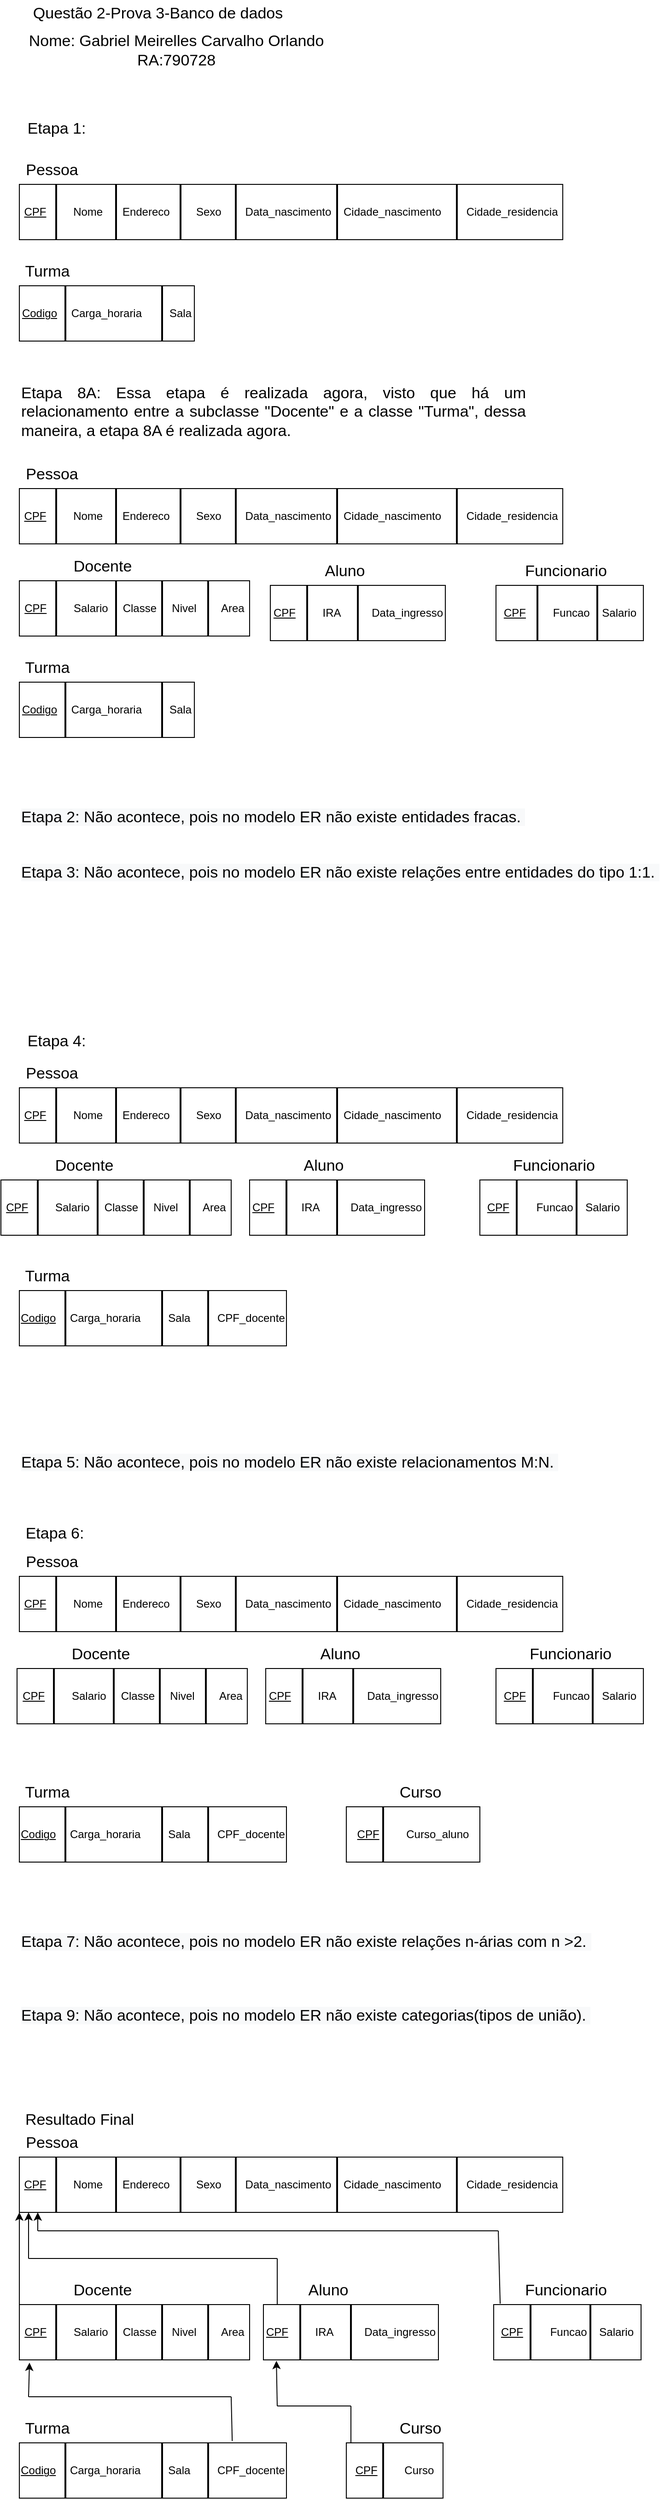 <mxfile version="17.1.2" type="google"><diagram id="omtld76mY2JEPQpi6u88" name="Page-1"><mxGraphModel grid="1" gridSize="10" guides="1" tooltips="1" connect="1" arrows="1" page="1" fold="1" pageScale="1" pageWidth="827" pageHeight="1169" math="0" shadow="0"><root><mxCell id="0"/><mxCell id="1" parent="0"/><mxCell id="bWGd0SbKXEactaCrh9MA-1" value="&lt;u&gt;CPF&lt;span style=&quot;white-space: pre&quot;&gt;&#9;&lt;/span&gt;&lt;/u&gt;&lt;span style=&quot;white-space: pre&quot;&gt;&#9;&lt;/span&gt;Nome&lt;span style=&quot;white-space: pre&quot;&gt;&#9;&lt;/span&gt;Endereco&lt;span style=&quot;white-space: pre&quot;&gt;&#9;&lt;/span&gt;&lt;span style=&quot;white-space: pre&quot;&gt;&#9;&lt;/span&gt;Sexo&lt;span style=&quot;white-space: pre&quot;&gt;&#9;&lt;/span&gt;Data_nascimento&lt;span style=&quot;white-space: pre&quot;&gt;&#9;&lt;/span&gt;Cidade_nascimento&lt;span style=&quot;white-space: pre&quot;&gt;&#9;&lt;/span&gt;Cidade_residencia" style="rounded=0;whiteSpace=wrap;html=1;" vertex="1" parent="1"><mxGeometry x="40" y="280" width="590" height="60" as="geometry"/></mxCell><mxCell id="bWGd0SbKXEactaCrh9MA-2" value="&lt;font style=&quot;font-size: 17px&quot;&gt;Etapa 1:&lt;/font&gt;" style="text;html=1;align=center;verticalAlign=middle;resizable=0;points=[];autosize=1;strokeColor=none;fillColor=none;" vertex="1" parent="1"><mxGeometry x="40" y="210" width="80" height="20" as="geometry"/></mxCell><mxCell id="bWGd0SbKXEactaCrh9MA-3" value="Pessoa" style="text;html=1;align=center;verticalAlign=middle;resizable=0;points=[];autosize=1;strokeColor=none;fillColor=none;fontSize=17;" vertex="1" parent="1"><mxGeometry x="40" y="250" width="70" height="30" as="geometry"/></mxCell><mxCell id="bWGd0SbKXEactaCrh9MA-4" value="" style="line;strokeWidth=2;direction=south;html=1;fontSize=17;" vertex="1" parent="1"><mxGeometry x="75" y="280" width="10" height="60" as="geometry"/></mxCell><mxCell id="bWGd0SbKXEactaCrh9MA-5" value="" style="line;strokeWidth=2;direction=south;html=1;fontSize=17;" vertex="1" parent="1"><mxGeometry x="140" y="280" width="10" height="60" as="geometry"/></mxCell><mxCell id="bWGd0SbKXEactaCrh9MA-6" value="" style="line;strokeWidth=2;direction=south;html=1;fontSize=17;" vertex="1" parent="1"><mxGeometry x="210" y="280" width="10" height="60" as="geometry"/></mxCell><mxCell id="bWGd0SbKXEactaCrh9MA-7" value="" style="line;strokeWidth=2;direction=south;html=1;fontSize=17;" vertex="1" parent="1"><mxGeometry x="270" y="280" width="10" height="60" as="geometry"/></mxCell><mxCell id="bWGd0SbKXEactaCrh9MA-8" value="" style="line;strokeWidth=2;direction=south;html=1;fontSize=17;" vertex="1" parent="1"><mxGeometry x="380" y="280" width="10" height="60" as="geometry"/></mxCell><mxCell id="bWGd0SbKXEactaCrh9MA-9" value="" style="line;strokeWidth=2;direction=south;html=1;fontSize=17;" vertex="1" parent="1"><mxGeometry x="510" y="280" width="10" height="60" as="geometry"/></mxCell><mxCell id="bWGd0SbKXEactaCrh9MA-10" value="&lt;u&gt;Codigo&lt;/u&gt;&lt;span style=&quot;white-space: pre&quot;&gt;&#9;&lt;/span&gt;Carga_horaria&lt;span style=&quot;white-space: pre&quot;&gt;&#9;&lt;/span&gt;&lt;span style=&quot;white-space: pre&quot;&gt;&#9;&lt;/span&gt;Sala" style="rounded=0;whiteSpace=wrap;html=1;" vertex="1" parent="1"><mxGeometry x="40" y="390" width="190" height="60" as="geometry"/></mxCell><mxCell id="bWGd0SbKXEactaCrh9MA-11" value="" style="line;strokeWidth=2;direction=south;html=1;fontSize=17;" vertex="1" parent="1"><mxGeometry x="85" y="390" width="10" height="60" as="geometry"/></mxCell><mxCell id="bWGd0SbKXEactaCrh9MA-12" value="" style="line;strokeWidth=2;direction=south;html=1;fontSize=17;" vertex="1" parent="1"><mxGeometry x="190" y="390" width="10" height="60" as="geometry"/></mxCell><mxCell id="bWGd0SbKXEactaCrh9MA-17" value="Turma" style="text;html=1;align=center;verticalAlign=middle;resizable=0;points=[];autosize=1;strokeColor=none;fillColor=none;fontSize=17;" vertex="1" parent="1"><mxGeometry x="40" y="360" width="60" height="30" as="geometry"/></mxCell><mxCell id="bWGd0SbKXEactaCrh9MA-18" value="&lt;u&gt;CPF&lt;span style=&quot;white-space: pre&quot;&gt;&#9;&lt;/span&gt;&lt;/u&gt;&lt;span style=&quot;white-space: pre&quot;&gt;&#9;&lt;/span&gt;Nome&lt;span style=&quot;white-space: pre&quot;&gt;&#9;&lt;/span&gt;Endereco&lt;span style=&quot;white-space: pre&quot;&gt;&#9;&lt;/span&gt;&lt;span style=&quot;white-space: pre&quot;&gt;&#9;&lt;/span&gt;Sexo&lt;span style=&quot;white-space: pre&quot;&gt;&#9;&lt;/span&gt;Data_nascimento&lt;span style=&quot;white-space: pre&quot;&gt;&#9;&lt;/span&gt;Cidade_nascimento&lt;span style=&quot;white-space: pre&quot;&gt;&#9;&lt;/span&gt;Cidade_residencia" style="rounded=0;whiteSpace=wrap;html=1;" vertex="1" parent="1"><mxGeometry x="40" y="610" width="590" height="60" as="geometry"/></mxCell><mxCell id="bWGd0SbKXEactaCrh9MA-19" value="Pessoa" style="text;html=1;align=center;verticalAlign=middle;resizable=0;points=[];autosize=1;strokeColor=none;fillColor=none;fontSize=17;" vertex="1" parent="1"><mxGeometry x="40" y="580" width="70" height="30" as="geometry"/></mxCell><mxCell id="bWGd0SbKXEactaCrh9MA-20" value="" style="line;strokeWidth=2;direction=south;html=1;fontSize=17;" vertex="1" parent="1"><mxGeometry x="75" y="610" width="10" height="60" as="geometry"/></mxCell><mxCell id="bWGd0SbKXEactaCrh9MA-21" value="" style="line;strokeWidth=2;direction=south;html=1;fontSize=17;" vertex="1" parent="1"><mxGeometry x="140" y="610" width="10" height="60" as="geometry"/></mxCell><mxCell id="bWGd0SbKXEactaCrh9MA-22" value="" style="line;strokeWidth=2;direction=south;html=1;fontSize=17;" vertex="1" parent="1"><mxGeometry x="210" y="610" width="10" height="60" as="geometry"/></mxCell><mxCell id="bWGd0SbKXEactaCrh9MA-23" value="" style="line;strokeWidth=2;direction=south;html=1;fontSize=17;" vertex="1" parent="1"><mxGeometry x="270" y="610" width="10" height="60" as="geometry"/></mxCell><mxCell id="bWGd0SbKXEactaCrh9MA-24" value="" style="line;strokeWidth=2;direction=south;html=1;fontSize=17;" vertex="1" parent="1"><mxGeometry x="380" y="610" width="10" height="60" as="geometry"/></mxCell><mxCell id="bWGd0SbKXEactaCrh9MA-25" value="" style="line;strokeWidth=2;direction=south;html=1;fontSize=17;" vertex="1" parent="1"><mxGeometry x="510" y="610" width="10" height="60" as="geometry"/></mxCell><mxCell id="bWGd0SbKXEactaCrh9MA-26" value="&lt;u&gt;Codigo&lt;/u&gt;&lt;span style=&quot;white-space: pre&quot;&gt;&#9;&lt;/span&gt;Carga_horaria&lt;span style=&quot;white-space: pre&quot;&gt;&#9;&lt;/span&gt;&lt;span style=&quot;white-space: pre&quot;&gt;&#9;&lt;/span&gt;Sala" style="rounded=0;whiteSpace=wrap;html=1;" vertex="1" parent="1"><mxGeometry x="40" y="820" width="190" height="60" as="geometry"/></mxCell><mxCell id="bWGd0SbKXEactaCrh9MA-27" value="" style="line;strokeWidth=2;direction=south;html=1;fontSize=17;" vertex="1" parent="1"><mxGeometry x="85" y="820" width="10" height="60" as="geometry"/></mxCell><mxCell id="bWGd0SbKXEactaCrh9MA-28" value="" style="line;strokeWidth=2;direction=south;html=1;fontSize=17;" vertex="1" parent="1"><mxGeometry x="190" y="820" width="10" height="60" as="geometry"/></mxCell><mxCell id="bWGd0SbKXEactaCrh9MA-29" value="Turma" style="text;html=1;align=center;verticalAlign=middle;resizable=0;points=[];autosize=1;strokeColor=none;fillColor=none;fontSize=17;" vertex="1" parent="1"><mxGeometry x="40" y="790" width="60" height="30" as="geometry"/></mxCell><mxCell id="bWGd0SbKXEactaCrh9MA-32" value="&lt;u&gt;CPF&lt;span style=&quot;white-space: pre&quot;&gt;&#9;&lt;/span&gt;&lt;/u&gt;&lt;span style=&quot;white-space: pre&quot;&gt;&#9;&lt;/span&gt;Salario&lt;span style=&quot;white-space: pre&quot;&gt;&#9;&lt;/span&gt;Classe&lt;span style=&quot;white-space: pre&quot;&gt;&#9;&lt;/span&gt;Nivel&lt;span style=&quot;white-space: pre&quot;&gt;&#9;&lt;/span&gt;Area" style="rounded=0;whiteSpace=wrap;html=1;" vertex="1" parent="1"><mxGeometry x="40" y="710" width="250" height="60" as="geometry"/></mxCell><mxCell id="bWGd0SbKXEactaCrh9MA-33" value="" style="line;strokeWidth=2;direction=south;html=1;fontSize=17;" vertex="1" parent="1"><mxGeometry x="75" y="710" width="10" height="60" as="geometry"/></mxCell><mxCell id="bWGd0SbKXEactaCrh9MA-34" value="" style="line;strokeWidth=2;direction=south;html=1;fontSize=17;" vertex="1" parent="1"><mxGeometry x="140" y="710" width="10" height="60" as="geometry"/></mxCell><mxCell id="bWGd0SbKXEactaCrh9MA-35" value="" style="line;strokeWidth=2;direction=south;html=1;fontSize=17;" vertex="1" parent="1"><mxGeometry x="190" y="710" width="10" height="60" as="geometry"/></mxCell><mxCell id="bWGd0SbKXEactaCrh9MA-39" value="Docente" style="text;html=1;align=center;verticalAlign=middle;resizable=0;points=[];autosize=1;strokeColor=none;fillColor=none;fontSize=17;" vertex="1" parent="1"><mxGeometry x="90" y="680" width="80" height="30" as="geometry"/></mxCell><mxCell id="bWGd0SbKXEactaCrh9MA-40" value="&lt;u&gt;CPF&lt;span style=&quot;white-space: pre&quot;&gt;&#9;&lt;/span&gt;&lt;/u&gt;&lt;span style=&quot;white-space: pre&quot;&gt;&#9;&lt;/span&gt;IRA&lt;span style=&quot;white-space: pre&quot;&gt;&#9;&lt;/span&gt;&lt;span style=&quot;white-space: pre&quot;&gt;&#9;&lt;/span&gt;Data_ingresso" style="rounded=0;whiteSpace=wrap;html=1;" vertex="1" parent="1"><mxGeometry x="312.5" y="715" width="190" height="60" as="geometry"/></mxCell><mxCell id="bWGd0SbKXEactaCrh9MA-41" value="" style="line;strokeWidth=2;direction=south;html=1;fontSize=17;" vertex="1" parent="1"><mxGeometry x="347.5" y="715" width="10" height="60" as="geometry"/></mxCell><mxCell id="bWGd0SbKXEactaCrh9MA-42" value="" style="line;strokeWidth=2;direction=south;html=1;fontSize=17;" vertex="1" parent="1"><mxGeometry x="402.5" y="715" width="10" height="60" as="geometry"/></mxCell><mxCell id="bWGd0SbKXEactaCrh9MA-44" value="Aluno" style="text;html=1;align=center;verticalAlign=middle;resizable=0;points=[];autosize=1;strokeColor=none;fillColor=none;fontSize=17;" vertex="1" parent="1"><mxGeometry x="362.5" y="685" width="60" height="30" as="geometry"/></mxCell><mxCell id="bWGd0SbKXEactaCrh9MA-45" value="&lt;u&gt;CPF&lt;span style=&quot;white-space: pre&quot;&gt;&#9;&lt;/span&gt;&lt;/u&gt;&lt;span style=&quot;white-space: pre&quot;&gt;&#9;&lt;/span&gt;Funcao&lt;span style=&quot;white-space: pre&quot;&gt;&#9;&lt;/span&gt;Salario" style="rounded=0;whiteSpace=wrap;html=1;" vertex="1" parent="1"><mxGeometry x="557.5" y="715" width="160" height="60" as="geometry"/></mxCell><mxCell id="bWGd0SbKXEactaCrh9MA-46" value="" style="line;strokeWidth=2;direction=south;html=1;fontSize=17;" vertex="1" parent="1"><mxGeometry x="597.5" y="715" width="10" height="60" as="geometry"/></mxCell><mxCell id="bWGd0SbKXEactaCrh9MA-47" value="" style="line;strokeWidth=2;direction=south;html=1;fontSize=17;" vertex="1" parent="1"><mxGeometry x="662.5" y="715" width="10" height="60" as="geometry"/></mxCell><mxCell id="bWGd0SbKXEactaCrh9MA-48" value="Funcionario" style="text;html=1;align=center;verticalAlign=middle;resizable=0;points=[];autosize=1;strokeColor=none;fillColor=none;fontSize=17;" vertex="1" parent="1"><mxGeometry x="582.5" y="685" width="100" height="30" as="geometry"/></mxCell><mxCell id="bWGd0SbKXEactaCrh9MA-50" value="&lt;u&gt;CPF&lt;span style=&quot;white-space: pre&quot;&gt;&#9;&lt;/span&gt;&lt;/u&gt;&lt;span style=&quot;white-space: pre&quot;&gt;&#9;&lt;/span&gt;Nome&lt;span style=&quot;white-space: pre&quot;&gt;&#9;&lt;/span&gt;Endereco&lt;span style=&quot;white-space: pre&quot;&gt;&#9;&lt;/span&gt;&lt;span style=&quot;white-space: pre&quot;&gt;&#9;&lt;/span&gt;Sexo&lt;span style=&quot;white-space: pre&quot;&gt;&#9;&lt;/span&gt;Data_nascimento&lt;span style=&quot;white-space: pre&quot;&gt;&#9;&lt;/span&gt;Cidade_nascimento&lt;span style=&quot;white-space: pre&quot;&gt;&#9;&lt;/span&gt;Cidade_residencia" style="rounded=0;whiteSpace=wrap;html=1;" vertex="1" parent="1"><mxGeometry x="40" y="1260" width="590" height="60" as="geometry"/></mxCell><mxCell id="bWGd0SbKXEactaCrh9MA-51" value="Pessoa" style="text;html=1;align=center;verticalAlign=middle;resizable=0;points=[];autosize=1;strokeColor=none;fillColor=none;fontSize=17;" vertex="1" parent="1"><mxGeometry x="40" y="1230" width="70" height="30" as="geometry"/></mxCell><mxCell id="bWGd0SbKXEactaCrh9MA-52" value="" style="line;strokeWidth=2;direction=south;html=1;fontSize=17;" vertex="1" parent="1"><mxGeometry x="75" y="1260" width="10" height="60" as="geometry"/></mxCell><mxCell id="bWGd0SbKXEactaCrh9MA-53" value="" style="line;strokeWidth=2;direction=south;html=1;fontSize=17;" vertex="1" parent="1"><mxGeometry x="140" y="1260" width="10" height="60" as="geometry"/></mxCell><mxCell id="bWGd0SbKXEactaCrh9MA-54" value="" style="line;strokeWidth=2;direction=south;html=1;fontSize=17;" vertex="1" parent="1"><mxGeometry x="210" y="1260" width="10" height="60" as="geometry"/></mxCell><mxCell id="bWGd0SbKXEactaCrh9MA-55" value="" style="line;strokeWidth=2;direction=south;html=1;fontSize=17;" vertex="1" parent="1"><mxGeometry x="270" y="1260" width="10" height="60" as="geometry"/></mxCell><mxCell id="bWGd0SbKXEactaCrh9MA-56" value="" style="line;strokeWidth=2;direction=south;html=1;fontSize=17;" vertex="1" parent="1"><mxGeometry x="380" y="1260" width="10" height="60" as="geometry"/></mxCell><mxCell id="bWGd0SbKXEactaCrh9MA-57" value="" style="line;strokeWidth=2;direction=south;html=1;fontSize=17;" vertex="1" parent="1"><mxGeometry x="510" y="1260" width="10" height="60" as="geometry"/></mxCell><mxCell id="bWGd0SbKXEactaCrh9MA-58" value="&lt;u&gt;Codigo&lt;/u&gt;&lt;span style=&quot;white-space: pre&quot;&gt;&#9;&lt;/span&gt;Carga_horaria&lt;span style=&quot;white-space: pre&quot;&gt;&#9;&lt;/span&gt;&lt;span style=&quot;white-space: pre&quot;&gt;&#9;&lt;/span&gt;Sala&lt;span style=&quot;white-space: pre&quot;&gt;&#9;&lt;/span&gt;&lt;span style=&quot;white-space: pre&quot;&gt;&#9;&lt;/span&gt;CPF_docente" style="rounded=0;whiteSpace=wrap;html=1;" vertex="1" parent="1"><mxGeometry x="40" y="1480" width="290" height="60" as="geometry"/></mxCell><mxCell id="bWGd0SbKXEactaCrh9MA-59" value="" style="line;strokeWidth=2;direction=south;html=1;fontSize=17;" vertex="1" parent="1"><mxGeometry x="85" y="1480" width="10" height="60" as="geometry"/></mxCell><mxCell id="bWGd0SbKXEactaCrh9MA-60" value="" style="line;strokeWidth=2;direction=south;html=1;fontSize=17;" vertex="1" parent="1"><mxGeometry x="190" y="1480" width="10" height="60" as="geometry"/></mxCell><mxCell id="bWGd0SbKXEactaCrh9MA-61" value="Turma" style="text;html=1;align=center;verticalAlign=middle;resizable=0;points=[];autosize=1;strokeColor=none;fillColor=none;fontSize=17;" vertex="1" parent="1"><mxGeometry x="40" y="1450" width="60" height="30" as="geometry"/></mxCell><mxCell id="bWGd0SbKXEactaCrh9MA-62" value="&lt;font style=&quot;font-size: 17px&quot;&gt;Etapa 4:&lt;/font&gt;" style="text;html=1;align=center;verticalAlign=middle;resizable=0;points=[];autosize=1;strokeColor=none;fillColor=none;" vertex="1" parent="1"><mxGeometry x="40" y="1200" width="80" height="20" as="geometry"/></mxCell><mxCell id="bWGd0SbKXEactaCrh9MA-68" value="&lt;u&gt;CPF&lt;span style=&quot;white-space: pre&quot;&gt;&#9;&lt;/span&gt;&lt;/u&gt;&lt;span style=&quot;white-space: pre&quot;&gt;&#9;&lt;/span&gt;IRA&lt;span style=&quot;white-space: pre&quot;&gt;&#9;&lt;/span&gt;&lt;span style=&quot;white-space: pre&quot;&gt;&#9;&lt;/span&gt;Data_ingresso" style="rounded=0;whiteSpace=wrap;html=1;" vertex="1" parent="1"><mxGeometry x="290" y="1360" width="190" height="60" as="geometry"/></mxCell><mxCell id="bWGd0SbKXEactaCrh9MA-69" value="" style="line;strokeWidth=2;direction=south;html=1;fontSize=17;" vertex="1" parent="1"><mxGeometry x="325" y="1360" width="10" height="60" as="geometry"/></mxCell><mxCell id="bWGd0SbKXEactaCrh9MA-70" value="" style="line;strokeWidth=2;direction=south;html=1;fontSize=17;" vertex="1" parent="1"><mxGeometry x="380" y="1360" width="10" height="60" as="geometry"/></mxCell><mxCell id="bWGd0SbKXEactaCrh9MA-71" value="Aluno" style="text;html=1;align=center;verticalAlign=middle;resizable=0;points=[];autosize=1;strokeColor=none;fillColor=none;fontSize=17;" vertex="1" parent="1"><mxGeometry x="340" y="1330" width="60" height="30" as="geometry"/></mxCell><mxCell id="bWGd0SbKXEactaCrh9MA-72" value="&lt;u&gt;CPF&lt;span style=&quot;white-space: pre&quot;&gt;&#9;&lt;/span&gt;&lt;/u&gt;&lt;span style=&quot;white-space: pre&quot;&gt;&#9;&lt;/span&gt;Funcao&lt;span style=&quot;white-space: pre&quot;&gt;&#9;&lt;/span&gt;Salario" style="rounded=0;whiteSpace=wrap;html=1;" vertex="1" parent="1"><mxGeometry x="540" y="1360" width="160" height="60" as="geometry"/></mxCell><mxCell id="bWGd0SbKXEactaCrh9MA-73" value="" style="line;strokeWidth=2;direction=south;html=1;fontSize=17;" vertex="1" parent="1"><mxGeometry x="575" y="1360" width="10" height="60" as="geometry"/></mxCell><mxCell id="bWGd0SbKXEactaCrh9MA-74" value="" style="line;strokeWidth=2;direction=south;html=1;fontSize=17;" vertex="1" parent="1"><mxGeometry x="640" y="1360" width="10" height="60" as="geometry"/></mxCell><mxCell id="bWGd0SbKXEactaCrh9MA-75" value="Funcionario" style="text;html=1;align=center;verticalAlign=middle;resizable=0;points=[];autosize=1;strokeColor=none;fillColor=none;fontSize=17;" vertex="1" parent="1"><mxGeometry x="570" y="1330" width="100" height="30" as="geometry"/></mxCell><mxCell id="bWGd0SbKXEactaCrh9MA-77" value="" style="line;strokeWidth=2;direction=south;html=1;fontSize=17;" vertex="1" parent="1"><mxGeometry x="240" y="1480" width="10" height="60" as="geometry"/></mxCell><mxCell id="bWGd0SbKXEactaCrh9MA-78" value="&lt;u&gt;CPF&lt;span style=&quot;white-space: pre&quot;&gt;&#9;&lt;/span&gt;&lt;/u&gt;&lt;span style=&quot;white-space: pre&quot;&gt;&#9;&lt;/span&gt;Nome&lt;span style=&quot;white-space: pre&quot;&gt;&#9;&lt;/span&gt;Endereco&lt;span style=&quot;white-space: pre&quot;&gt;&#9;&lt;/span&gt;&lt;span style=&quot;white-space: pre&quot;&gt;&#9;&lt;/span&gt;Sexo&lt;span style=&quot;white-space: pre&quot;&gt;&#9;&lt;/span&gt;Data_nascimento&lt;span style=&quot;white-space: pre&quot;&gt;&#9;&lt;/span&gt;Cidade_nascimento&lt;span style=&quot;white-space: pre&quot;&gt;&#9;&lt;/span&gt;Cidade_residencia" style="rounded=0;whiteSpace=wrap;html=1;" vertex="1" parent="1"><mxGeometry x="40" y="1790" width="590" height="60" as="geometry"/></mxCell><mxCell id="bWGd0SbKXEactaCrh9MA-79" value="Pessoa" style="text;html=1;align=center;verticalAlign=middle;resizable=0;points=[];autosize=1;strokeColor=none;fillColor=none;fontSize=17;" vertex="1" parent="1"><mxGeometry x="40" y="1760" width="70" height="30" as="geometry"/></mxCell><mxCell id="bWGd0SbKXEactaCrh9MA-80" value="" style="line;strokeWidth=2;direction=south;html=1;fontSize=17;" vertex="1" parent="1"><mxGeometry x="75" y="1790" width="10" height="60" as="geometry"/></mxCell><mxCell id="bWGd0SbKXEactaCrh9MA-81" value="" style="line;strokeWidth=2;direction=south;html=1;fontSize=17;" vertex="1" parent="1"><mxGeometry x="140" y="1790" width="10" height="60" as="geometry"/></mxCell><mxCell id="bWGd0SbKXEactaCrh9MA-82" value="" style="line;strokeWidth=2;direction=south;html=1;fontSize=17;" vertex="1" parent="1"><mxGeometry x="210" y="1790" width="10" height="60" as="geometry"/></mxCell><mxCell id="bWGd0SbKXEactaCrh9MA-83" value="" style="line;strokeWidth=2;direction=south;html=1;fontSize=17;" vertex="1" parent="1"><mxGeometry x="270" y="1790" width="10" height="60" as="geometry"/></mxCell><mxCell id="bWGd0SbKXEactaCrh9MA-84" value="" style="line;strokeWidth=2;direction=south;html=1;fontSize=17;" vertex="1" parent="1"><mxGeometry x="380" y="1790" width="10" height="60" as="geometry"/></mxCell><mxCell id="bWGd0SbKXEactaCrh9MA-85" value="" style="line;strokeWidth=2;direction=south;html=1;fontSize=17;" vertex="1" parent="1"><mxGeometry x="510" y="1790" width="10" height="60" as="geometry"/></mxCell><mxCell id="bWGd0SbKXEactaCrh9MA-86" value="&lt;u&gt;Codigo&lt;/u&gt;&lt;span style=&quot;white-space: pre&quot;&gt;&#9;&lt;/span&gt;Carga_horaria&lt;span style=&quot;white-space: pre&quot;&gt;&#9;&lt;/span&gt;&lt;span style=&quot;white-space: pre&quot;&gt;&#9;&lt;/span&gt;Sala&lt;span style=&quot;white-space: pre&quot;&gt;&#9;&lt;/span&gt;&lt;span style=&quot;white-space: pre&quot;&gt;&#9;&lt;/span&gt;CPF_docente" style="rounded=0;whiteSpace=wrap;html=1;" vertex="1" parent="1"><mxGeometry x="40" y="2040" width="290" height="60" as="geometry"/></mxCell><mxCell id="bWGd0SbKXEactaCrh9MA-87" value="" style="line;strokeWidth=2;direction=south;html=1;fontSize=17;" vertex="1" parent="1"><mxGeometry x="85" y="2040" width="10" height="60" as="geometry"/></mxCell><mxCell id="bWGd0SbKXEactaCrh9MA-88" value="" style="line;strokeWidth=2;direction=south;html=1;fontSize=17;" vertex="1" parent="1"><mxGeometry x="190" y="2040" width="10" height="60" as="geometry"/></mxCell><mxCell id="bWGd0SbKXEactaCrh9MA-89" value="Turma" style="text;html=1;align=center;verticalAlign=middle;resizable=0;points=[];autosize=1;strokeColor=none;fillColor=none;fontSize=17;" vertex="1" parent="1"><mxGeometry x="40" y="2010" width="60" height="30" as="geometry"/></mxCell><mxCell id="bWGd0SbKXEactaCrh9MA-90" value="&lt;font style=&quot;font-size: 17px&quot;&gt;Etapa 6:&lt;/font&gt;" style="text;html=1;align=center;verticalAlign=middle;resizable=0;points=[];autosize=1;strokeColor=none;fillColor=none;" vertex="1" parent="1"><mxGeometry x="37.5" y="1734" width="80" height="20" as="geometry"/></mxCell><mxCell id="bWGd0SbKXEactaCrh9MA-104" value="" style="line;strokeWidth=2;direction=south;html=1;fontSize=17;" vertex="1" parent="1"><mxGeometry x="240" y="2040" width="10" height="60" as="geometry"/></mxCell><mxCell id="bWGd0SbKXEactaCrh9MA-105" value="&lt;u&gt;CPF&lt;span style=&quot;white-space: pre&quot;&gt;&#9;&lt;/span&gt;&lt;/u&gt;&lt;span style=&quot;white-space: pre&quot;&gt;&#9;&lt;/span&gt;Curso_aluno" style="rounded=0;whiteSpace=wrap;html=1;" vertex="1" parent="1"><mxGeometry x="395" y="2040" width="145" height="60" as="geometry"/></mxCell><mxCell id="bWGd0SbKXEactaCrh9MA-106" value="" style="line;strokeWidth=2;direction=south;html=1;fontSize=17;" vertex="1" parent="1"><mxGeometry x="430" y="2040" width="10" height="60" as="geometry"/></mxCell><mxCell id="bWGd0SbKXEactaCrh9MA-108" value="Curso" style="text;html=1;align=center;verticalAlign=middle;resizable=0;points=[];autosize=1;strokeColor=none;fillColor=none;fontSize=17;" vertex="1" parent="1"><mxGeometry x="445" y="2010" width="60" height="30" as="geometry"/></mxCell><mxCell id="bWGd0SbKXEactaCrh9MA-109" value="&lt;u&gt;CPF&lt;span style=&quot;white-space: pre&quot;&gt;&#9;&lt;/span&gt;&lt;/u&gt;&lt;span style=&quot;white-space: pre&quot;&gt;&#9;&lt;/span&gt;Nome&lt;span style=&quot;white-space: pre&quot;&gt;&#9;&lt;/span&gt;Endereco&lt;span style=&quot;white-space: pre&quot;&gt;&#9;&lt;/span&gt;&lt;span style=&quot;white-space: pre&quot;&gt;&#9;&lt;/span&gt;Sexo&lt;span style=&quot;white-space: pre&quot;&gt;&#9;&lt;/span&gt;Data_nascimento&lt;span style=&quot;white-space: pre&quot;&gt;&#9;&lt;/span&gt;Cidade_nascimento&lt;span style=&quot;white-space: pre&quot;&gt;&#9;&lt;/span&gt;Cidade_residencia" style="rounded=0;whiteSpace=wrap;html=1;" vertex="1" parent="1"><mxGeometry x="40" y="2420" width="590" height="60" as="geometry"/></mxCell><mxCell id="bWGd0SbKXEactaCrh9MA-110" value="Pessoa" style="text;html=1;align=center;verticalAlign=middle;resizable=0;points=[];autosize=1;strokeColor=none;fillColor=none;fontSize=17;" vertex="1" parent="1"><mxGeometry x="40" y="2390" width="70" height="30" as="geometry"/></mxCell><mxCell id="bWGd0SbKXEactaCrh9MA-111" value="" style="line;strokeWidth=2;direction=south;html=1;fontSize=17;" vertex="1" parent="1"><mxGeometry x="75" y="2420" width="10" height="60" as="geometry"/></mxCell><mxCell id="bWGd0SbKXEactaCrh9MA-112" value="" style="line;strokeWidth=2;direction=south;html=1;fontSize=17;" vertex="1" parent="1"><mxGeometry x="140" y="2420" width="10" height="60" as="geometry"/></mxCell><mxCell id="bWGd0SbKXEactaCrh9MA-113" value="" style="line;strokeWidth=2;direction=south;html=1;fontSize=17;" vertex="1" parent="1"><mxGeometry x="210" y="2420" width="10" height="60" as="geometry"/></mxCell><mxCell id="bWGd0SbKXEactaCrh9MA-114" value="" style="line;strokeWidth=2;direction=south;html=1;fontSize=17;" vertex="1" parent="1"><mxGeometry x="270" y="2420" width="10" height="60" as="geometry"/></mxCell><mxCell id="bWGd0SbKXEactaCrh9MA-115" value="" style="line;strokeWidth=2;direction=south;html=1;fontSize=17;" vertex="1" parent="1"><mxGeometry x="380" y="2420" width="10" height="60" as="geometry"/></mxCell><mxCell id="bWGd0SbKXEactaCrh9MA-116" value="" style="line;strokeWidth=2;direction=south;html=1;fontSize=17;" vertex="1" parent="1"><mxGeometry x="510" y="2420" width="10" height="60" as="geometry"/></mxCell><mxCell id="bWGd0SbKXEactaCrh9MA-117" value="&lt;u&gt;Codigo&lt;/u&gt;&lt;span style=&quot;white-space: pre&quot;&gt;&#9;&lt;/span&gt;Carga_horaria&lt;span style=&quot;white-space: pre&quot;&gt;&#9;&lt;/span&gt;&lt;span style=&quot;white-space: pre&quot;&gt;&#9;&lt;/span&gt;Sala&lt;span style=&quot;white-space: pre&quot;&gt;&#9;&lt;/span&gt;&lt;span style=&quot;white-space: pre&quot;&gt;&#9;&lt;/span&gt;CPF_docente" style="rounded=0;whiteSpace=wrap;html=1;" vertex="1" parent="1"><mxGeometry x="40" y="2730" width="290" height="60" as="geometry"/></mxCell><mxCell id="bWGd0SbKXEactaCrh9MA-118" value="" style="line;strokeWidth=2;direction=south;html=1;fontSize=17;" vertex="1" parent="1"><mxGeometry x="85" y="2730" width="10" height="60" as="geometry"/></mxCell><mxCell id="bWGd0SbKXEactaCrh9MA-119" value="" style="line;strokeWidth=2;direction=south;html=1;fontSize=17;" vertex="1" parent="1"><mxGeometry x="190" y="2730" width="10" height="60" as="geometry"/></mxCell><mxCell id="bWGd0SbKXEactaCrh9MA-120" value="Turma" style="text;html=1;align=center;verticalAlign=middle;resizable=0;points=[];autosize=1;strokeColor=none;fillColor=none;fontSize=17;" vertex="1" parent="1"><mxGeometry x="40" y="2700" width="60" height="30" as="geometry"/></mxCell><mxCell id="bWGd0SbKXEactaCrh9MA-121" value="&lt;font style=&quot;font-size: 17px&quot;&gt;Resultado Final&lt;/font&gt;" style="text;html=1;align=center;verticalAlign=middle;resizable=0;points=[];autosize=1;strokeColor=none;fillColor=none;" vertex="1" parent="1"><mxGeometry x="40" y="2370" width="130" height="20" as="geometry"/></mxCell><mxCell id="bWGd0SbKXEactaCrh9MA-127" value="&lt;u&gt;CPF&lt;span style=&quot;white-space: pre&quot;&gt;&#9;&lt;/span&gt;&lt;/u&gt;&lt;span style=&quot;white-space: pre&quot;&gt;&#9;&lt;/span&gt;IRA&lt;span style=&quot;white-space: pre&quot;&gt;&#9;&lt;/span&gt;&lt;span style=&quot;white-space: pre&quot;&gt;&#9;&lt;/span&gt;Data_ingresso" style="rounded=0;whiteSpace=wrap;html=1;" vertex="1" parent="1"><mxGeometry x="305" y="2580" width="190" height="60" as="geometry"/></mxCell><mxCell id="bWGd0SbKXEactaCrh9MA-128" value="" style="line;strokeWidth=2;direction=south;html=1;fontSize=17;" vertex="1" parent="1"><mxGeometry x="340" y="2580" width="10" height="60" as="geometry"/></mxCell><mxCell id="bWGd0SbKXEactaCrh9MA-129" value="" style="line;strokeWidth=2;direction=south;html=1;fontSize=17;" vertex="1" parent="1"><mxGeometry x="395" y="2580" width="10" height="60" as="geometry"/></mxCell><mxCell id="bWGd0SbKXEactaCrh9MA-130" value="Aluno" style="text;html=1;align=center;verticalAlign=middle;resizable=0;points=[];autosize=1;strokeColor=none;fillColor=none;fontSize=17;" vertex="1" parent="1"><mxGeometry x="345" y="2550" width="60" height="30" as="geometry"/></mxCell><mxCell id="bWGd0SbKXEactaCrh9MA-131" value="&lt;u&gt;CPF&lt;span style=&quot;white-space: pre&quot;&gt;&#9;&lt;/span&gt;&lt;/u&gt;&lt;span style=&quot;white-space: pre&quot;&gt;&#9;&lt;/span&gt;Funcao&lt;span style=&quot;white-space: pre&quot;&gt;&#9;&lt;/span&gt;Salario" style="rounded=0;whiteSpace=wrap;html=1;" vertex="1" parent="1"><mxGeometry x="555" y="2580" width="160" height="60" as="geometry"/></mxCell><mxCell id="bWGd0SbKXEactaCrh9MA-132" value="" style="line;strokeWidth=2;direction=south;html=1;fontSize=17;" vertex="1" parent="1"><mxGeometry x="590" y="2580" width="10" height="60" as="geometry"/></mxCell><mxCell id="bWGd0SbKXEactaCrh9MA-133" value="" style="line;strokeWidth=2;direction=south;html=1;fontSize=17;" vertex="1" parent="1"><mxGeometry x="655" y="2580" width="10" height="60" as="geometry"/></mxCell><mxCell id="bWGd0SbKXEactaCrh9MA-134" value="Funcionario" style="text;html=1;align=center;verticalAlign=middle;resizable=0;points=[];autosize=1;strokeColor=none;fillColor=none;fontSize=17;" vertex="1" parent="1"><mxGeometry x="582.5" y="2550" width="100" height="30" as="geometry"/></mxCell><mxCell id="bWGd0SbKXEactaCrh9MA-135" value="" style="line;strokeWidth=2;direction=south;html=1;fontSize=17;" vertex="1" parent="1"><mxGeometry x="240" y="2730" width="10" height="60" as="geometry"/></mxCell><mxCell id="bWGd0SbKXEactaCrh9MA-136" value="&lt;u&gt;CPF&lt;span style=&quot;white-space: pre&quot;&gt;&#9;&lt;/span&gt;&lt;/u&gt;&lt;span style=&quot;white-space: pre&quot;&gt;&#9;&lt;/span&gt;Curso" style="rounded=0;whiteSpace=wrap;html=1;" vertex="1" parent="1"><mxGeometry x="395" y="2730" width="105" height="60" as="geometry"/></mxCell><mxCell id="bWGd0SbKXEactaCrh9MA-137" value="" style="line;strokeWidth=2;direction=south;html=1;fontSize=17;" vertex="1" parent="1"><mxGeometry x="430" y="2730" width="10" height="60" as="geometry"/></mxCell><mxCell id="bWGd0SbKXEactaCrh9MA-138" value="Curso" style="text;html=1;align=center;verticalAlign=middle;resizable=0;points=[];autosize=1;strokeColor=none;fillColor=none;fontSize=17;" vertex="1" parent="1"><mxGeometry x="445" y="2700" width="60" height="30" as="geometry"/></mxCell><mxCell id="bWGd0SbKXEactaCrh9MA-142" value="" style="endArrow=none;html=1;rounded=0;fontSize=17;exitX=0.797;exitY=-0.033;exitDx=0;exitDy=0;exitPerimeter=0;" edge="1" parent="1" source="bWGd0SbKXEactaCrh9MA-117"><mxGeometry width="50" height="50" relative="1" as="geometry"><mxPoint x="430" y="2650" as="sourcePoint"/><mxPoint x="270" y="2680" as="targetPoint"/></mxGeometry></mxCell><mxCell id="bWGd0SbKXEactaCrh9MA-144" value="" style="endArrow=none;html=1;rounded=0;fontSize=17;" edge="1" parent="1"><mxGeometry width="50" height="50" relative="1" as="geometry"><mxPoint x="270" y="2680" as="sourcePoint"/><mxPoint x="50" y="2680" as="targetPoint"/></mxGeometry></mxCell><mxCell id="bWGd0SbKXEactaCrh9MA-145" value="" style="endArrow=classic;html=1;rounded=0;fontSize=17;entryX=0.058;entryY=1.05;entryDx=0;entryDy=0;entryPerimeter=0;" edge="1" parent="1"><mxGeometry width="50" height="50" relative="1" as="geometry"><mxPoint x="50" y="2680" as="sourcePoint"/><mxPoint x="51.02" y="2643" as="targetPoint"/></mxGeometry></mxCell><mxCell id="bWGd0SbKXEactaCrh9MA-146" value="" style="endArrow=classic;html=1;rounded=0;fontSize=17;entryX=0;entryY=1;entryDx=0;entryDy=0;exitX=0;exitY=0;exitDx=0;exitDy=0;" edge="1" parent="1" target="bWGd0SbKXEactaCrh9MA-109"><mxGeometry width="50" height="50" relative="1" as="geometry"><mxPoint x="40" y="2580" as="sourcePoint"/><mxPoint x="480" y="2540" as="targetPoint"/></mxGeometry></mxCell><mxCell id="bWGd0SbKXEactaCrh9MA-147" value="" style="endArrow=none;html=1;rounded=0;fontSize=17;" edge="1" parent="1"><mxGeometry width="50" height="50" relative="1" as="geometry"><mxPoint x="320" y="2580" as="sourcePoint"/><mxPoint x="320" y="2530" as="targetPoint"/></mxGeometry></mxCell><mxCell id="bWGd0SbKXEactaCrh9MA-148" value="" style="endArrow=none;html=1;rounded=0;fontSize=17;" edge="1" parent="1"><mxGeometry width="50" height="50" relative="1" as="geometry"><mxPoint x="50" y="2530" as="sourcePoint"/><mxPoint x="280" y="2530" as="targetPoint"/></mxGeometry></mxCell><mxCell id="bWGd0SbKXEactaCrh9MA-149" value="" style="endArrow=classic;html=1;rounded=0;fontSize=17;" edge="1" parent="1"><mxGeometry width="50" height="50" relative="1" as="geometry"><mxPoint x="50" y="2530" as="sourcePoint"/><mxPoint x="50" y="2480" as="targetPoint"/></mxGeometry></mxCell><mxCell id="bWGd0SbKXEactaCrh9MA-150" value="" style="endArrow=none;html=1;rounded=0;fontSize=17;entryX=0.044;entryY=-0.017;entryDx=0;entryDy=0;entryPerimeter=0;" edge="1" parent="1" target="bWGd0SbKXEactaCrh9MA-131"><mxGeometry width="50" height="50" relative="1" as="geometry"><mxPoint x="560" y="2500" as="sourcePoint"/><mxPoint x="530" y="2580" as="targetPoint"/></mxGeometry></mxCell><mxCell id="bWGd0SbKXEactaCrh9MA-151" value="" style="endArrow=none;html=1;rounded=0;fontSize=17;" edge="1" parent="1"><mxGeometry width="50" height="50" relative="1" as="geometry"><mxPoint x="60" y="2500" as="sourcePoint"/><mxPoint x="520" y="2500" as="targetPoint"/></mxGeometry></mxCell><mxCell id="bWGd0SbKXEactaCrh9MA-152" value="" style="endArrow=classic;html=1;rounded=0;fontSize=17;" edge="1" parent="1"><mxGeometry width="50" height="50" relative="1" as="geometry"><mxPoint x="60" y="2500" as="sourcePoint"/><mxPoint x="60" y="2480" as="targetPoint"/></mxGeometry></mxCell><mxCell id="bWGd0SbKXEactaCrh9MA-153" value="" style="endArrow=none;html=1;rounded=0;fontSize=17;" edge="1" parent="1"><mxGeometry width="50" height="50" relative="1" as="geometry"><mxPoint x="400" y="2730" as="sourcePoint"/><mxPoint x="400" y="2690" as="targetPoint"/></mxGeometry></mxCell><mxCell id="bWGd0SbKXEactaCrh9MA-154" value="" style="endArrow=none;html=1;rounded=0;fontSize=17;" edge="1" parent="1"><mxGeometry width="50" height="50" relative="1" as="geometry"><mxPoint x="400" y="2690" as="sourcePoint"/><mxPoint x="320" y="2690" as="targetPoint"/></mxGeometry></mxCell><mxCell id="bWGd0SbKXEactaCrh9MA-155" value="" style="endArrow=classic;html=1;rounded=0;fontSize=17;entryX=0.074;entryY=1.017;entryDx=0;entryDy=0;entryPerimeter=0;" edge="1" parent="1" target="bWGd0SbKXEactaCrh9MA-127"><mxGeometry width="50" height="50" relative="1" as="geometry"><mxPoint x="320" y="2690" as="sourcePoint"/><mxPoint x="480" y="2640" as="targetPoint"/></mxGeometry></mxCell><mxCell id="bWGd0SbKXEactaCrh9MA-156" value="&lt;div style=&quot;text-align: justify&quot;&gt;&lt;span style=&quot;font-family: &amp;#34;helvetica&amp;#34; ; text-align: center&quot;&gt;Etapa 8A: Essa etapa é realizada agora, visto que há um relacionamento entre a subclasse &quot;Docente&quot; e a classe &quot;Turma&quot;, dessa maneira, a etapa 8A é realizada agora.&lt;/span&gt;&lt;/div&gt;" style="text;whiteSpace=wrap;html=1;fontSize=17;" vertex="1" parent="1"><mxGeometry x="40" y="490" width="550" height="80" as="geometry"/></mxCell><mxCell id="bWGd0SbKXEactaCrh9MA-158" value="&lt;span style=&quot;color: rgb(0 , 0 , 0) ; font-family: &amp;#34;helvetica&amp;#34; ; font-size: 17px ; font-style: normal ; font-weight: 400 ; letter-spacing: normal ; text-align: center ; text-indent: 0px ; text-transform: none ; word-spacing: 0px ; background-color: rgb(248 , 249 , 250) ; display: inline ; float: none&quot;&gt;Etapa 2: Não acontece, pois no modelo ER não existe entidades fracas.&amp;nbsp;&lt;/span&gt;" style="text;whiteSpace=wrap;html=1;fontSize=17;" vertex="1" parent="1"><mxGeometry x="40" y="950" width="560" height="40" as="geometry"/></mxCell><mxCell id="bWGd0SbKXEactaCrh9MA-159" value="&lt;span style=&quot;color: rgb(0 , 0 , 0) ; font-family: &amp;#34;helvetica&amp;#34; ; font-size: 17px ; font-style: normal ; font-weight: 400 ; letter-spacing: normal ; text-align: center ; text-indent: 0px ; text-transform: none ; word-spacing: 0px ; background-color: rgb(248 , 249 , 250) ; display: inline ; float: none&quot;&gt;Etapa 3: Não acontece, pois no modelo ER não existe relações entre entidades do tipo 1:1.&amp;nbsp;&lt;/span&gt;" style="text;whiteSpace=wrap;html=1;fontSize=17;" vertex="1" parent="1"><mxGeometry x="40" y="1010" width="700" height="40" as="geometry"/></mxCell><mxCell id="bWGd0SbKXEactaCrh9MA-160" value="&lt;span style=&quot;color: rgb(0 , 0 , 0) ; font-family: &amp;#34;helvetica&amp;#34; ; font-size: 17px ; font-style: normal ; font-weight: 400 ; letter-spacing: normal ; text-align: center ; text-indent: 0px ; text-transform: none ; word-spacing: 0px ; background-color: rgb(248 , 249 , 250) ; display: inline ; float: none&quot;&gt;Etapa 5: Não acontece, pois no modelo ER não existe relacionamentos M:N.&amp;nbsp;&lt;/span&gt;" style="text;whiteSpace=wrap;html=1;fontSize=17;" vertex="1" parent="1"><mxGeometry x="40" y="1650" width="600" height="40" as="geometry"/></mxCell><mxCell id="bWGd0SbKXEactaCrh9MA-162" value="&lt;span style=&quot;color: rgb(0 , 0 , 0) ; font-family: &amp;#34;helvetica&amp;#34; ; font-size: 17px ; font-style: normal ; font-weight: 400 ; letter-spacing: normal ; text-align: center ; text-indent: 0px ; text-transform: none ; word-spacing: 0px ; background-color: rgb(248 , 249 , 250) ; display: inline ; float: none&quot;&gt;Etapa 7: Não acontece, pois no modelo ER não existe relações n-árias com n &amp;gt;2.&amp;nbsp;&lt;/span&gt;" style="text;whiteSpace=wrap;html=1;fontSize=17;" vertex="1" parent="1"><mxGeometry x="40" y="2170" width="670" height="40" as="geometry"/></mxCell><mxCell id="bWGd0SbKXEactaCrh9MA-163" value="&lt;span style=&quot;color: rgb(0 , 0 , 0) ; font-family: &amp;#34;helvetica&amp;#34; ; font-size: 17px ; font-style: normal ; font-weight: 400 ; letter-spacing: normal ; text-align: center ; text-indent: 0px ; text-transform: none ; word-spacing: 0px ; background-color: rgb(248 , 249 , 250) ; display: inline ; float: none&quot;&gt;Etapa 9: Não acontece, pois no modelo ER não existe categorias(tipos de união).&amp;nbsp;&lt;/span&gt;" style="text;whiteSpace=wrap;html=1;fontSize=17;" vertex="1" parent="1"><mxGeometry x="40" y="2250" width="700" height="40" as="geometry"/></mxCell><mxCell id="bWGd0SbKXEactaCrh9MA-165" value="" style="line;strokeWidth=2;direction=south;html=1;fontSize=17;" vertex="1" parent="1"><mxGeometry x="240" y="710" width="10" height="60" as="geometry"/></mxCell><mxCell id="bWGd0SbKXEactaCrh9MA-166" value="&lt;u&gt;CPF&lt;span style=&quot;white-space: pre&quot;&gt;&#9;&lt;/span&gt;&lt;/u&gt;&lt;span style=&quot;white-space: pre&quot;&gt;&#9;&lt;/span&gt;Salario&lt;span style=&quot;white-space: pre&quot;&gt;&#9;&lt;/span&gt;Classe&lt;span style=&quot;white-space: pre&quot;&gt;&#9;&lt;/span&gt;Nivel&lt;span style=&quot;white-space: pre&quot;&gt;&#9;&lt;/span&gt;Area" style="rounded=0;whiteSpace=wrap;html=1;" vertex="1" parent="1"><mxGeometry x="20" y="1360" width="250" height="60" as="geometry"/></mxCell><mxCell id="bWGd0SbKXEactaCrh9MA-167" value="" style="line;strokeWidth=2;direction=south;html=1;fontSize=17;" vertex="1" parent="1"><mxGeometry x="55" y="1360" width="10" height="60" as="geometry"/></mxCell><mxCell id="bWGd0SbKXEactaCrh9MA-168" value="" style="line;strokeWidth=2;direction=south;html=1;fontSize=17;" vertex="1" parent="1"><mxGeometry x="120" y="1360" width="10" height="60" as="geometry"/></mxCell><mxCell id="bWGd0SbKXEactaCrh9MA-169" value="" style="line;strokeWidth=2;direction=south;html=1;fontSize=17;" vertex="1" parent="1"><mxGeometry x="170" y="1360" width="10" height="60" as="geometry"/></mxCell><mxCell id="bWGd0SbKXEactaCrh9MA-170" value="Docente" style="text;html=1;align=center;verticalAlign=middle;resizable=0;points=[];autosize=1;strokeColor=none;fillColor=none;fontSize=17;" vertex="1" parent="1"><mxGeometry x="70" y="1330" width="80" height="30" as="geometry"/></mxCell><mxCell id="bWGd0SbKXEactaCrh9MA-171" value="" style="line;strokeWidth=2;direction=south;html=1;fontSize=17;" vertex="1" parent="1"><mxGeometry x="220" y="1360" width="10" height="60" as="geometry"/></mxCell><mxCell id="bWGd0SbKXEactaCrh9MA-172" value="&lt;u&gt;CPF&lt;span style=&quot;white-space: pre&quot;&gt;&#9;&lt;/span&gt;&lt;/u&gt;&lt;span style=&quot;white-space: pre&quot;&gt;&#9;&lt;/span&gt;Salario&lt;span style=&quot;white-space: pre&quot;&gt;&#9;&lt;/span&gt;Classe&lt;span style=&quot;white-space: pre&quot;&gt;&#9;&lt;/span&gt;Nivel&lt;span style=&quot;white-space: pre&quot;&gt;&#9;&lt;/span&gt;Area" style="rounded=0;whiteSpace=wrap;html=1;" vertex="1" parent="1"><mxGeometry x="40" y="2580" width="250" height="60" as="geometry"/></mxCell><mxCell id="bWGd0SbKXEactaCrh9MA-173" value="" style="line;strokeWidth=2;direction=south;html=1;fontSize=17;" vertex="1" parent="1"><mxGeometry x="75" y="2580" width="10" height="60" as="geometry"/></mxCell><mxCell id="bWGd0SbKXEactaCrh9MA-174" value="" style="line;strokeWidth=2;direction=south;html=1;fontSize=17;" vertex="1" parent="1"><mxGeometry x="140" y="2580" width="10" height="60" as="geometry"/></mxCell><mxCell id="bWGd0SbKXEactaCrh9MA-175" value="" style="line;strokeWidth=2;direction=south;html=1;fontSize=17;" vertex="1" parent="1"><mxGeometry x="190" y="2580" width="10" height="60" as="geometry"/></mxCell><mxCell id="bWGd0SbKXEactaCrh9MA-176" value="Docente" style="text;html=1;align=center;verticalAlign=middle;resizable=0;points=[];autosize=1;strokeColor=none;fillColor=none;fontSize=17;" vertex="1" parent="1"><mxGeometry x="90" y="2550" width="80" height="30" as="geometry"/></mxCell><mxCell id="bWGd0SbKXEactaCrh9MA-177" value="" style="line;strokeWidth=2;direction=south;html=1;fontSize=17;" vertex="1" parent="1"><mxGeometry x="240" y="2580" width="10" height="60" as="geometry"/></mxCell><mxCell id="bWGd0SbKXEactaCrh9MA-179" value="" style="endArrow=none;html=1;rounded=0;fontSize=17;" edge="1" parent="1"><mxGeometry width="50" height="50" relative="1" as="geometry"><mxPoint x="560" y="2500" as="sourcePoint"/><mxPoint x="520" y="2500" as="targetPoint"/></mxGeometry></mxCell><mxCell id="bWGd0SbKXEactaCrh9MA-180" value="" style="endArrow=none;html=1;rounded=0;fontSize=17;" edge="1" parent="1"><mxGeometry width="50" height="50" relative="1" as="geometry"><mxPoint x="320" y="2530" as="sourcePoint"/><mxPoint x="280" y="2530" as="targetPoint"/></mxGeometry></mxCell><mxCell id="bWGd0SbKXEactaCrh9MA-182" value="Nome: Gabriel Meirelles Carvalho Orlando&lt;br&gt;RA:790728" style="text;html=1;align=center;verticalAlign=middle;resizable=0;points=[];autosize=1;strokeColor=none;fillColor=none;fontSize=17;" vertex="1" parent="1"><mxGeometry x="40" y="110" width="340" height="50" as="geometry"/></mxCell><mxCell id="bWGd0SbKXEactaCrh9MA-183" value="Questão 2-Prova 3-Banco de dados" style="text;html=1;align=center;verticalAlign=middle;resizable=0;points=[];autosize=1;strokeColor=none;fillColor=none;fontSize=17;" vertex="1" parent="1"><mxGeometry x="45" y="80" width="290" height="30" as="geometry"/></mxCell><mxCell id="bWGd0SbKXEactaCrh9MA-184" value="&lt;u&gt;CPF&lt;span style=&quot;white-space: pre&quot;&gt;&#9;&lt;/span&gt;&lt;/u&gt;&lt;span style=&quot;white-space: pre&quot;&gt;&#9;&lt;/span&gt;IRA&lt;span style=&quot;white-space: pre&quot;&gt;&#9;&lt;/span&gt;&lt;span style=&quot;white-space: pre&quot;&gt;&#9;&lt;/span&gt;Data_ingresso" style="rounded=0;whiteSpace=wrap;html=1;" vertex="1" parent="1"><mxGeometry x="307.5" y="1890" width="190" height="60" as="geometry"/></mxCell><mxCell id="bWGd0SbKXEactaCrh9MA-185" value="" style="line;strokeWidth=2;direction=south;html=1;fontSize=17;" vertex="1" parent="1"><mxGeometry x="342.5" y="1890" width="10" height="60" as="geometry"/></mxCell><mxCell id="bWGd0SbKXEactaCrh9MA-186" value="" style="line;strokeWidth=2;direction=south;html=1;fontSize=17;" vertex="1" parent="1"><mxGeometry x="397.5" y="1890" width="10" height="60" as="geometry"/></mxCell><mxCell id="bWGd0SbKXEactaCrh9MA-187" value="Aluno" style="text;html=1;align=center;verticalAlign=middle;resizable=0;points=[];autosize=1;strokeColor=none;fillColor=none;fontSize=17;" vertex="1" parent="1"><mxGeometry x="357.5" y="1860" width="60" height="30" as="geometry"/></mxCell><mxCell id="bWGd0SbKXEactaCrh9MA-188" value="&lt;u&gt;CPF&lt;span style=&quot;white-space: pre&quot;&gt;&#9;&lt;/span&gt;&lt;/u&gt;&lt;span style=&quot;white-space: pre&quot;&gt;&#9;&lt;/span&gt;Funcao&lt;span style=&quot;white-space: pre&quot;&gt;&#9;&lt;/span&gt;Salario" style="rounded=0;whiteSpace=wrap;html=1;" vertex="1" parent="1"><mxGeometry x="557.5" y="1890" width="160" height="60" as="geometry"/></mxCell><mxCell id="bWGd0SbKXEactaCrh9MA-189" value="" style="line;strokeWidth=2;direction=south;html=1;fontSize=17;" vertex="1" parent="1"><mxGeometry x="592.5" y="1890" width="10" height="60" as="geometry"/></mxCell><mxCell id="bWGd0SbKXEactaCrh9MA-190" value="" style="line;strokeWidth=2;direction=south;html=1;fontSize=17;" vertex="1" parent="1"><mxGeometry x="657.5" y="1890" width="10" height="60" as="geometry"/></mxCell><mxCell id="bWGd0SbKXEactaCrh9MA-191" value="Funcionario" style="text;html=1;align=center;verticalAlign=middle;resizable=0;points=[];autosize=1;strokeColor=none;fillColor=none;fontSize=17;" vertex="1" parent="1"><mxGeometry x="587.5" y="1860" width="100" height="30" as="geometry"/></mxCell><mxCell id="bWGd0SbKXEactaCrh9MA-192" value="&lt;u&gt;CPF&lt;span style=&quot;white-space: pre&quot;&gt;&#9;&lt;/span&gt;&lt;/u&gt;&lt;span style=&quot;white-space: pre&quot;&gt;&#9;&lt;/span&gt;Salario&lt;span style=&quot;white-space: pre&quot;&gt;&#9;&lt;/span&gt;Classe&lt;span style=&quot;white-space: pre&quot;&gt;&#9;&lt;/span&gt;Nivel&lt;span style=&quot;white-space: pre&quot;&gt;&#9;&lt;/span&gt;Area" style="rounded=0;whiteSpace=wrap;html=1;" vertex="1" parent="1"><mxGeometry x="37.5" y="1890" width="250" height="60" as="geometry"/></mxCell><mxCell id="bWGd0SbKXEactaCrh9MA-193" value="" style="line;strokeWidth=2;direction=south;html=1;fontSize=17;" vertex="1" parent="1"><mxGeometry x="72.5" y="1890" width="10" height="60" as="geometry"/></mxCell><mxCell id="bWGd0SbKXEactaCrh9MA-194" value="" style="line;strokeWidth=2;direction=south;html=1;fontSize=17;" vertex="1" parent="1"><mxGeometry x="137.5" y="1890" width="10" height="60" as="geometry"/></mxCell><mxCell id="bWGd0SbKXEactaCrh9MA-195" value="" style="line;strokeWidth=2;direction=south;html=1;fontSize=17;" vertex="1" parent="1"><mxGeometry x="187.5" y="1890" width="10" height="60" as="geometry"/></mxCell><mxCell id="bWGd0SbKXEactaCrh9MA-196" value="Docente" style="text;html=1;align=center;verticalAlign=middle;resizable=0;points=[];autosize=1;strokeColor=none;fillColor=none;fontSize=17;" vertex="1" parent="1"><mxGeometry x="87.5" y="1860" width="80" height="30" as="geometry"/></mxCell><mxCell id="bWGd0SbKXEactaCrh9MA-197" value="" style="line;strokeWidth=2;direction=south;html=1;fontSize=17;" vertex="1" parent="1"><mxGeometry x="237.5" y="1890" width="10" height="60" as="geometry"/></mxCell></root></mxGraphModel></diagram></mxfile>